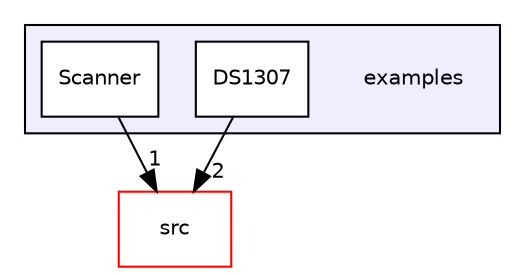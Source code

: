 digraph "examples" {
  compound=true
  node [ fontsize="10", fontname="Helvetica"];
  edge [ labelfontsize="10", labelfontname="Helvetica"];
  subgraph clusterdir_d28a4824dc47e487b107a5db32ef43c4 {
    graph [ bgcolor="#eeeeff", pencolor="black", label="" URL="dir_d28a4824dc47e487b107a5db32ef43c4.html"];
    dir_d28a4824dc47e487b107a5db32ef43c4 [shape=plaintext label="examples"];
    dir_faa9290d4d64a2955aa167816f87e773 [shape=box label="DS1307" color="black" fillcolor="white" style="filled" URL="dir_faa9290d4d64a2955aa167816f87e773.html"];
    dir_3c255463df23486bbba0dcefb1196b0f [shape=box label="Scanner" color="black" fillcolor="white" style="filled" URL="dir_3c255463df23486bbba0dcefb1196b0f.html"];
  }
  dir_68267d1309a1af8e8297ef4c3efbcdba [shape=box label="src" fillcolor="white" style="filled" color="red" URL="dir_68267d1309a1af8e8297ef4c3efbcdba.html"];
  dir_faa9290d4d64a2955aa167816f87e773->dir_68267d1309a1af8e8297ef4c3efbcdba [headlabel="2", labeldistance=1.5 headhref="dir_000001_000003.html"];
  dir_3c255463df23486bbba0dcefb1196b0f->dir_68267d1309a1af8e8297ef4c3efbcdba [headlabel="1", labeldistance=1.5 headhref="dir_000002_000003.html"];
}
